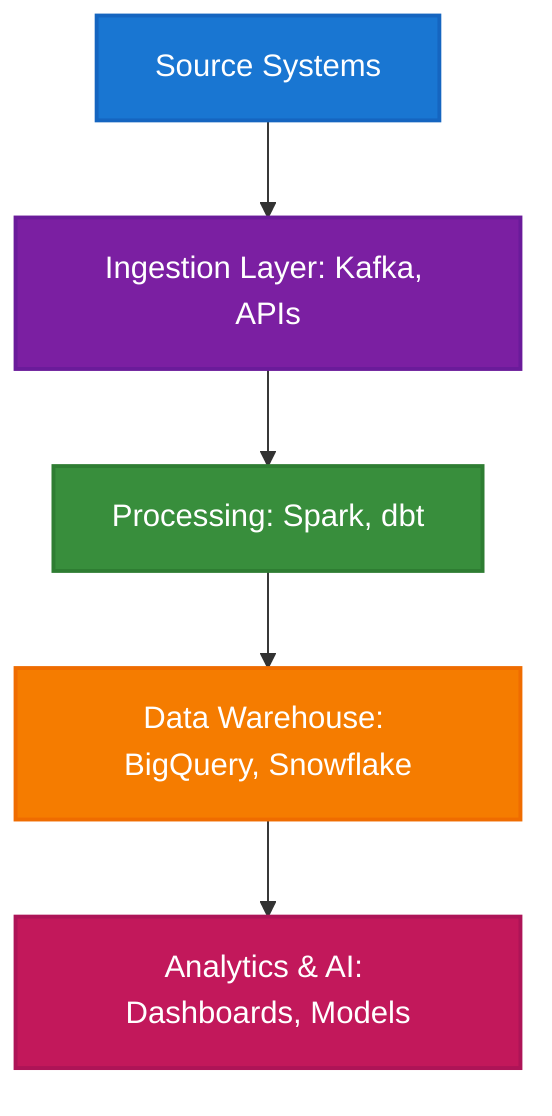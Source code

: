 flowchart TD
    A[Source Systems] --> B[Ingestion Layer: Kafka, APIs]
    B --> C[Processing: Spark, dbt]
    C --> D[Data Warehouse: BigQuery, Snowflake]
    D --> E[Analytics & AI: Dashboards, Models]
    style A fill:#1976d2,stroke:#1565c0,stroke-width:2px,color:#ffffff
    style B fill:#7b1fa2,stroke:#6a1b9a,stroke-width:2px,color:#ffffff
    style C fill:#388e3c,stroke:#2e7d32,stroke-width:2px,color:#ffffff
    style D fill:#f57c00,stroke:#ef6c00,stroke-width:2px,color:#ffffff
    style E fill:#c2185b,stroke:#ad1457,stroke-width:2px,color:#ffffff